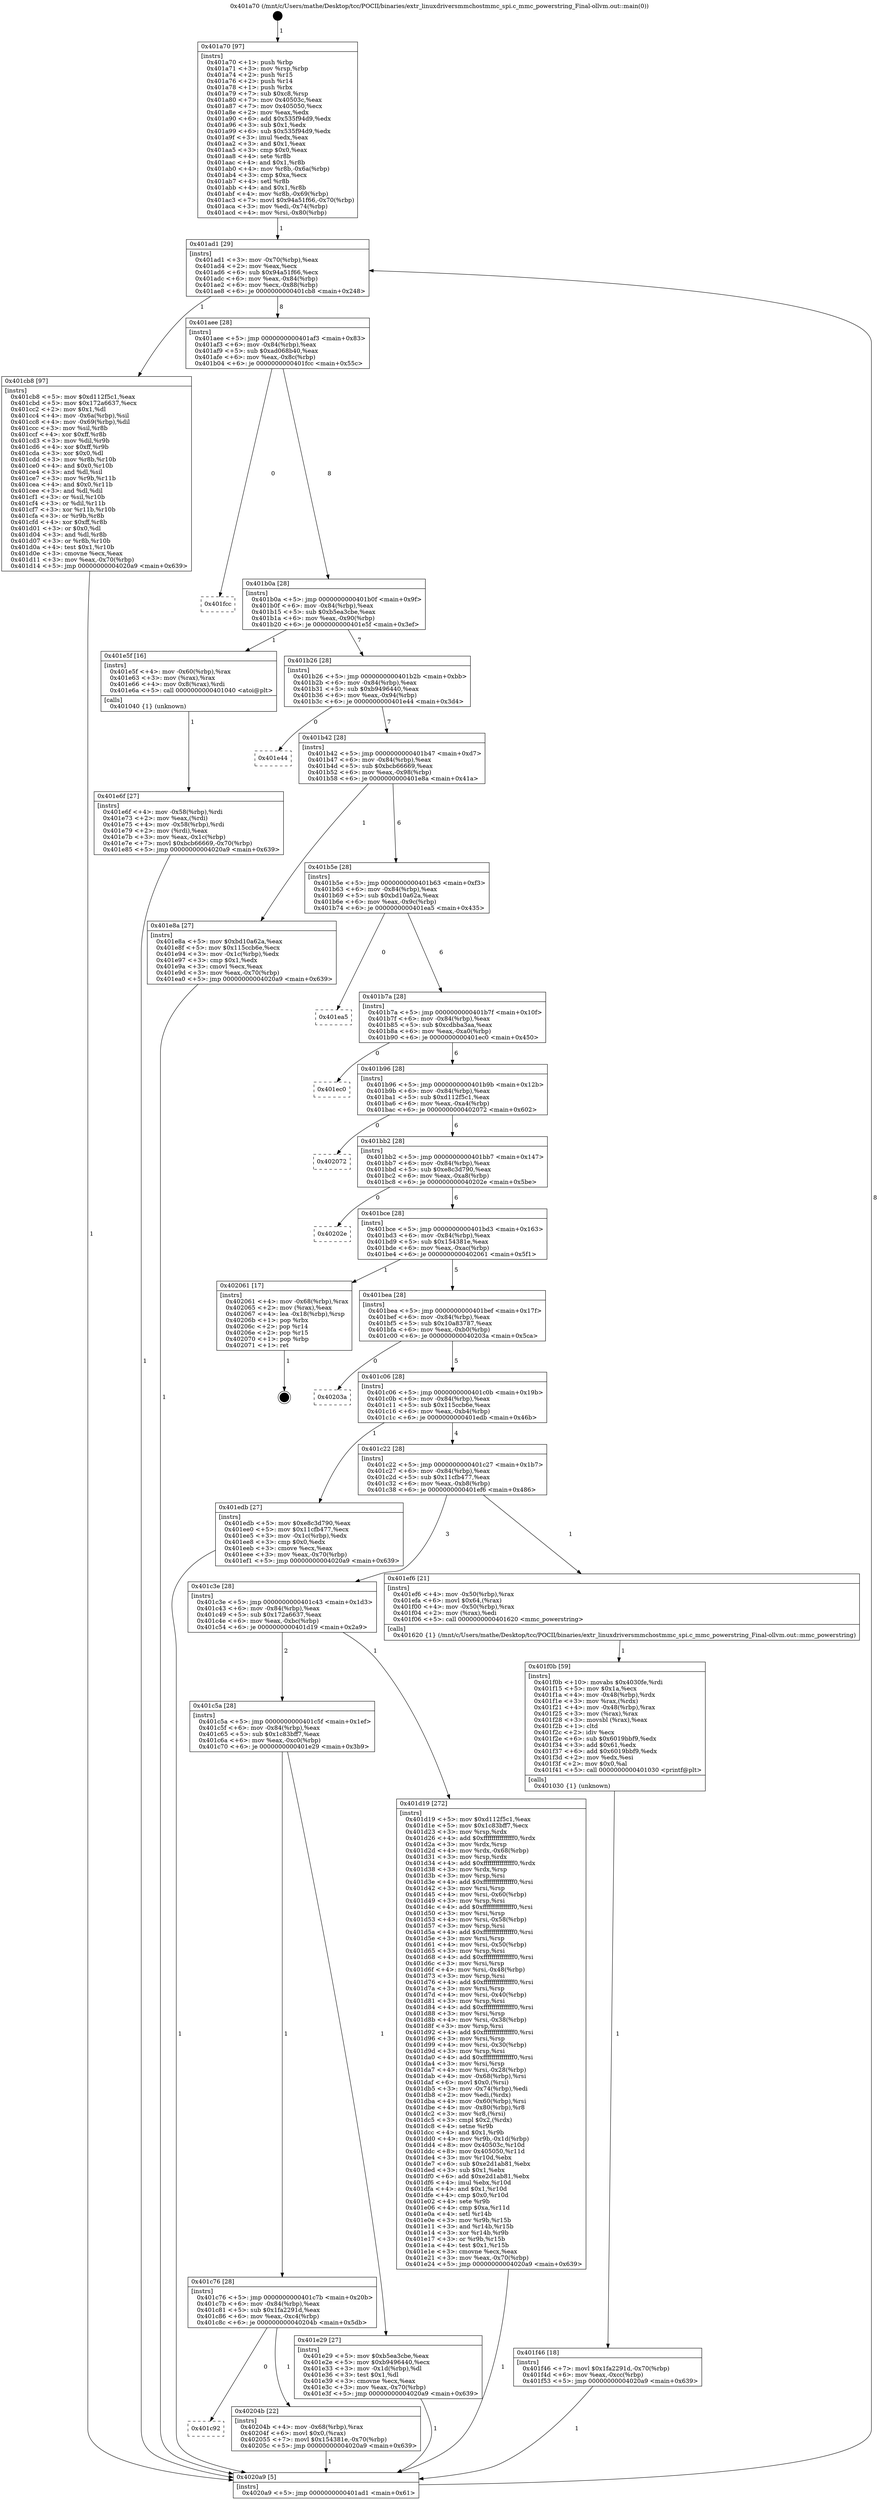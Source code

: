 digraph "0x401a70" {
  label = "0x401a70 (/mnt/c/Users/mathe/Desktop/tcc/POCII/binaries/extr_linuxdriversmmchostmmc_spi.c_mmc_powerstring_Final-ollvm.out::main(0))"
  labelloc = "t"
  node[shape=record]

  Entry [label="",width=0.3,height=0.3,shape=circle,fillcolor=black,style=filled]
  "0x401ad1" [label="{
     0x401ad1 [29]\l
     | [instrs]\l
     &nbsp;&nbsp;0x401ad1 \<+3\>: mov -0x70(%rbp),%eax\l
     &nbsp;&nbsp;0x401ad4 \<+2\>: mov %eax,%ecx\l
     &nbsp;&nbsp;0x401ad6 \<+6\>: sub $0x94a51f66,%ecx\l
     &nbsp;&nbsp;0x401adc \<+6\>: mov %eax,-0x84(%rbp)\l
     &nbsp;&nbsp;0x401ae2 \<+6\>: mov %ecx,-0x88(%rbp)\l
     &nbsp;&nbsp;0x401ae8 \<+6\>: je 0000000000401cb8 \<main+0x248\>\l
  }"]
  "0x401cb8" [label="{
     0x401cb8 [97]\l
     | [instrs]\l
     &nbsp;&nbsp;0x401cb8 \<+5\>: mov $0xd112f5c1,%eax\l
     &nbsp;&nbsp;0x401cbd \<+5\>: mov $0x172a6637,%ecx\l
     &nbsp;&nbsp;0x401cc2 \<+2\>: mov $0x1,%dl\l
     &nbsp;&nbsp;0x401cc4 \<+4\>: mov -0x6a(%rbp),%sil\l
     &nbsp;&nbsp;0x401cc8 \<+4\>: mov -0x69(%rbp),%dil\l
     &nbsp;&nbsp;0x401ccc \<+3\>: mov %sil,%r8b\l
     &nbsp;&nbsp;0x401ccf \<+4\>: xor $0xff,%r8b\l
     &nbsp;&nbsp;0x401cd3 \<+3\>: mov %dil,%r9b\l
     &nbsp;&nbsp;0x401cd6 \<+4\>: xor $0xff,%r9b\l
     &nbsp;&nbsp;0x401cda \<+3\>: xor $0x0,%dl\l
     &nbsp;&nbsp;0x401cdd \<+3\>: mov %r8b,%r10b\l
     &nbsp;&nbsp;0x401ce0 \<+4\>: and $0x0,%r10b\l
     &nbsp;&nbsp;0x401ce4 \<+3\>: and %dl,%sil\l
     &nbsp;&nbsp;0x401ce7 \<+3\>: mov %r9b,%r11b\l
     &nbsp;&nbsp;0x401cea \<+4\>: and $0x0,%r11b\l
     &nbsp;&nbsp;0x401cee \<+3\>: and %dl,%dil\l
     &nbsp;&nbsp;0x401cf1 \<+3\>: or %sil,%r10b\l
     &nbsp;&nbsp;0x401cf4 \<+3\>: or %dil,%r11b\l
     &nbsp;&nbsp;0x401cf7 \<+3\>: xor %r11b,%r10b\l
     &nbsp;&nbsp;0x401cfa \<+3\>: or %r9b,%r8b\l
     &nbsp;&nbsp;0x401cfd \<+4\>: xor $0xff,%r8b\l
     &nbsp;&nbsp;0x401d01 \<+3\>: or $0x0,%dl\l
     &nbsp;&nbsp;0x401d04 \<+3\>: and %dl,%r8b\l
     &nbsp;&nbsp;0x401d07 \<+3\>: or %r8b,%r10b\l
     &nbsp;&nbsp;0x401d0a \<+4\>: test $0x1,%r10b\l
     &nbsp;&nbsp;0x401d0e \<+3\>: cmovne %ecx,%eax\l
     &nbsp;&nbsp;0x401d11 \<+3\>: mov %eax,-0x70(%rbp)\l
     &nbsp;&nbsp;0x401d14 \<+5\>: jmp 00000000004020a9 \<main+0x639\>\l
  }"]
  "0x401aee" [label="{
     0x401aee [28]\l
     | [instrs]\l
     &nbsp;&nbsp;0x401aee \<+5\>: jmp 0000000000401af3 \<main+0x83\>\l
     &nbsp;&nbsp;0x401af3 \<+6\>: mov -0x84(%rbp),%eax\l
     &nbsp;&nbsp;0x401af9 \<+5\>: sub $0xad068b40,%eax\l
     &nbsp;&nbsp;0x401afe \<+6\>: mov %eax,-0x8c(%rbp)\l
     &nbsp;&nbsp;0x401b04 \<+6\>: je 0000000000401fcc \<main+0x55c\>\l
  }"]
  "0x4020a9" [label="{
     0x4020a9 [5]\l
     | [instrs]\l
     &nbsp;&nbsp;0x4020a9 \<+5\>: jmp 0000000000401ad1 \<main+0x61\>\l
  }"]
  "0x401a70" [label="{
     0x401a70 [97]\l
     | [instrs]\l
     &nbsp;&nbsp;0x401a70 \<+1\>: push %rbp\l
     &nbsp;&nbsp;0x401a71 \<+3\>: mov %rsp,%rbp\l
     &nbsp;&nbsp;0x401a74 \<+2\>: push %r15\l
     &nbsp;&nbsp;0x401a76 \<+2\>: push %r14\l
     &nbsp;&nbsp;0x401a78 \<+1\>: push %rbx\l
     &nbsp;&nbsp;0x401a79 \<+7\>: sub $0xc8,%rsp\l
     &nbsp;&nbsp;0x401a80 \<+7\>: mov 0x40503c,%eax\l
     &nbsp;&nbsp;0x401a87 \<+7\>: mov 0x405050,%ecx\l
     &nbsp;&nbsp;0x401a8e \<+2\>: mov %eax,%edx\l
     &nbsp;&nbsp;0x401a90 \<+6\>: add $0x535f94d9,%edx\l
     &nbsp;&nbsp;0x401a96 \<+3\>: sub $0x1,%edx\l
     &nbsp;&nbsp;0x401a99 \<+6\>: sub $0x535f94d9,%edx\l
     &nbsp;&nbsp;0x401a9f \<+3\>: imul %edx,%eax\l
     &nbsp;&nbsp;0x401aa2 \<+3\>: and $0x1,%eax\l
     &nbsp;&nbsp;0x401aa5 \<+3\>: cmp $0x0,%eax\l
     &nbsp;&nbsp;0x401aa8 \<+4\>: sete %r8b\l
     &nbsp;&nbsp;0x401aac \<+4\>: and $0x1,%r8b\l
     &nbsp;&nbsp;0x401ab0 \<+4\>: mov %r8b,-0x6a(%rbp)\l
     &nbsp;&nbsp;0x401ab4 \<+3\>: cmp $0xa,%ecx\l
     &nbsp;&nbsp;0x401ab7 \<+4\>: setl %r8b\l
     &nbsp;&nbsp;0x401abb \<+4\>: and $0x1,%r8b\l
     &nbsp;&nbsp;0x401abf \<+4\>: mov %r8b,-0x69(%rbp)\l
     &nbsp;&nbsp;0x401ac3 \<+7\>: movl $0x94a51f66,-0x70(%rbp)\l
     &nbsp;&nbsp;0x401aca \<+3\>: mov %edi,-0x74(%rbp)\l
     &nbsp;&nbsp;0x401acd \<+4\>: mov %rsi,-0x80(%rbp)\l
  }"]
  Exit [label="",width=0.3,height=0.3,shape=circle,fillcolor=black,style=filled,peripheries=2]
  "0x401fcc" [label="{
     0x401fcc\l
  }", style=dashed]
  "0x401b0a" [label="{
     0x401b0a [28]\l
     | [instrs]\l
     &nbsp;&nbsp;0x401b0a \<+5\>: jmp 0000000000401b0f \<main+0x9f\>\l
     &nbsp;&nbsp;0x401b0f \<+6\>: mov -0x84(%rbp),%eax\l
     &nbsp;&nbsp;0x401b15 \<+5\>: sub $0xb5ea3cbe,%eax\l
     &nbsp;&nbsp;0x401b1a \<+6\>: mov %eax,-0x90(%rbp)\l
     &nbsp;&nbsp;0x401b20 \<+6\>: je 0000000000401e5f \<main+0x3ef\>\l
  }"]
  "0x401c92" [label="{
     0x401c92\l
  }", style=dashed]
  "0x401e5f" [label="{
     0x401e5f [16]\l
     | [instrs]\l
     &nbsp;&nbsp;0x401e5f \<+4\>: mov -0x60(%rbp),%rax\l
     &nbsp;&nbsp;0x401e63 \<+3\>: mov (%rax),%rax\l
     &nbsp;&nbsp;0x401e66 \<+4\>: mov 0x8(%rax),%rdi\l
     &nbsp;&nbsp;0x401e6a \<+5\>: call 0000000000401040 \<atoi@plt\>\l
     | [calls]\l
     &nbsp;&nbsp;0x401040 \{1\} (unknown)\l
  }"]
  "0x401b26" [label="{
     0x401b26 [28]\l
     | [instrs]\l
     &nbsp;&nbsp;0x401b26 \<+5\>: jmp 0000000000401b2b \<main+0xbb\>\l
     &nbsp;&nbsp;0x401b2b \<+6\>: mov -0x84(%rbp),%eax\l
     &nbsp;&nbsp;0x401b31 \<+5\>: sub $0xb9496440,%eax\l
     &nbsp;&nbsp;0x401b36 \<+6\>: mov %eax,-0x94(%rbp)\l
     &nbsp;&nbsp;0x401b3c \<+6\>: je 0000000000401e44 \<main+0x3d4\>\l
  }"]
  "0x40204b" [label="{
     0x40204b [22]\l
     | [instrs]\l
     &nbsp;&nbsp;0x40204b \<+4\>: mov -0x68(%rbp),%rax\l
     &nbsp;&nbsp;0x40204f \<+6\>: movl $0x0,(%rax)\l
     &nbsp;&nbsp;0x402055 \<+7\>: movl $0x154381e,-0x70(%rbp)\l
     &nbsp;&nbsp;0x40205c \<+5\>: jmp 00000000004020a9 \<main+0x639\>\l
  }"]
  "0x401e44" [label="{
     0x401e44\l
  }", style=dashed]
  "0x401b42" [label="{
     0x401b42 [28]\l
     | [instrs]\l
     &nbsp;&nbsp;0x401b42 \<+5\>: jmp 0000000000401b47 \<main+0xd7\>\l
     &nbsp;&nbsp;0x401b47 \<+6\>: mov -0x84(%rbp),%eax\l
     &nbsp;&nbsp;0x401b4d \<+5\>: sub $0xbcb66669,%eax\l
     &nbsp;&nbsp;0x401b52 \<+6\>: mov %eax,-0x98(%rbp)\l
     &nbsp;&nbsp;0x401b58 \<+6\>: je 0000000000401e8a \<main+0x41a\>\l
  }"]
  "0x401f46" [label="{
     0x401f46 [18]\l
     | [instrs]\l
     &nbsp;&nbsp;0x401f46 \<+7\>: movl $0x1fa2291d,-0x70(%rbp)\l
     &nbsp;&nbsp;0x401f4d \<+6\>: mov %eax,-0xcc(%rbp)\l
     &nbsp;&nbsp;0x401f53 \<+5\>: jmp 00000000004020a9 \<main+0x639\>\l
  }"]
  "0x401e8a" [label="{
     0x401e8a [27]\l
     | [instrs]\l
     &nbsp;&nbsp;0x401e8a \<+5\>: mov $0xbd10a62a,%eax\l
     &nbsp;&nbsp;0x401e8f \<+5\>: mov $0x115ccb6e,%ecx\l
     &nbsp;&nbsp;0x401e94 \<+3\>: mov -0x1c(%rbp),%edx\l
     &nbsp;&nbsp;0x401e97 \<+3\>: cmp $0x1,%edx\l
     &nbsp;&nbsp;0x401e9a \<+3\>: cmovl %ecx,%eax\l
     &nbsp;&nbsp;0x401e9d \<+3\>: mov %eax,-0x70(%rbp)\l
     &nbsp;&nbsp;0x401ea0 \<+5\>: jmp 00000000004020a9 \<main+0x639\>\l
  }"]
  "0x401b5e" [label="{
     0x401b5e [28]\l
     | [instrs]\l
     &nbsp;&nbsp;0x401b5e \<+5\>: jmp 0000000000401b63 \<main+0xf3\>\l
     &nbsp;&nbsp;0x401b63 \<+6\>: mov -0x84(%rbp),%eax\l
     &nbsp;&nbsp;0x401b69 \<+5\>: sub $0xbd10a62a,%eax\l
     &nbsp;&nbsp;0x401b6e \<+6\>: mov %eax,-0x9c(%rbp)\l
     &nbsp;&nbsp;0x401b74 \<+6\>: je 0000000000401ea5 \<main+0x435\>\l
  }"]
  "0x401f0b" [label="{
     0x401f0b [59]\l
     | [instrs]\l
     &nbsp;&nbsp;0x401f0b \<+10\>: movabs $0x4030fe,%rdi\l
     &nbsp;&nbsp;0x401f15 \<+5\>: mov $0x1a,%ecx\l
     &nbsp;&nbsp;0x401f1a \<+4\>: mov -0x48(%rbp),%rdx\l
     &nbsp;&nbsp;0x401f1e \<+3\>: mov %rax,(%rdx)\l
     &nbsp;&nbsp;0x401f21 \<+4\>: mov -0x48(%rbp),%rax\l
     &nbsp;&nbsp;0x401f25 \<+3\>: mov (%rax),%rax\l
     &nbsp;&nbsp;0x401f28 \<+3\>: movsbl (%rax),%eax\l
     &nbsp;&nbsp;0x401f2b \<+1\>: cltd\l
     &nbsp;&nbsp;0x401f2c \<+2\>: idiv %ecx\l
     &nbsp;&nbsp;0x401f2e \<+6\>: sub $0x6019bbf9,%edx\l
     &nbsp;&nbsp;0x401f34 \<+3\>: add $0x61,%edx\l
     &nbsp;&nbsp;0x401f37 \<+6\>: add $0x6019bbf9,%edx\l
     &nbsp;&nbsp;0x401f3d \<+2\>: mov %edx,%esi\l
     &nbsp;&nbsp;0x401f3f \<+2\>: mov $0x0,%al\l
     &nbsp;&nbsp;0x401f41 \<+5\>: call 0000000000401030 \<printf@plt\>\l
     | [calls]\l
     &nbsp;&nbsp;0x401030 \{1\} (unknown)\l
  }"]
  "0x401ea5" [label="{
     0x401ea5\l
  }", style=dashed]
  "0x401b7a" [label="{
     0x401b7a [28]\l
     | [instrs]\l
     &nbsp;&nbsp;0x401b7a \<+5\>: jmp 0000000000401b7f \<main+0x10f\>\l
     &nbsp;&nbsp;0x401b7f \<+6\>: mov -0x84(%rbp),%eax\l
     &nbsp;&nbsp;0x401b85 \<+5\>: sub $0xcdbba3aa,%eax\l
     &nbsp;&nbsp;0x401b8a \<+6\>: mov %eax,-0xa0(%rbp)\l
     &nbsp;&nbsp;0x401b90 \<+6\>: je 0000000000401ec0 \<main+0x450\>\l
  }"]
  "0x401e6f" [label="{
     0x401e6f [27]\l
     | [instrs]\l
     &nbsp;&nbsp;0x401e6f \<+4\>: mov -0x58(%rbp),%rdi\l
     &nbsp;&nbsp;0x401e73 \<+2\>: mov %eax,(%rdi)\l
     &nbsp;&nbsp;0x401e75 \<+4\>: mov -0x58(%rbp),%rdi\l
     &nbsp;&nbsp;0x401e79 \<+2\>: mov (%rdi),%eax\l
     &nbsp;&nbsp;0x401e7b \<+3\>: mov %eax,-0x1c(%rbp)\l
     &nbsp;&nbsp;0x401e7e \<+7\>: movl $0xbcb66669,-0x70(%rbp)\l
     &nbsp;&nbsp;0x401e85 \<+5\>: jmp 00000000004020a9 \<main+0x639\>\l
  }"]
  "0x401ec0" [label="{
     0x401ec0\l
  }", style=dashed]
  "0x401b96" [label="{
     0x401b96 [28]\l
     | [instrs]\l
     &nbsp;&nbsp;0x401b96 \<+5\>: jmp 0000000000401b9b \<main+0x12b\>\l
     &nbsp;&nbsp;0x401b9b \<+6\>: mov -0x84(%rbp),%eax\l
     &nbsp;&nbsp;0x401ba1 \<+5\>: sub $0xd112f5c1,%eax\l
     &nbsp;&nbsp;0x401ba6 \<+6\>: mov %eax,-0xa4(%rbp)\l
     &nbsp;&nbsp;0x401bac \<+6\>: je 0000000000402072 \<main+0x602\>\l
  }"]
  "0x401c76" [label="{
     0x401c76 [28]\l
     | [instrs]\l
     &nbsp;&nbsp;0x401c76 \<+5\>: jmp 0000000000401c7b \<main+0x20b\>\l
     &nbsp;&nbsp;0x401c7b \<+6\>: mov -0x84(%rbp),%eax\l
     &nbsp;&nbsp;0x401c81 \<+5\>: sub $0x1fa2291d,%eax\l
     &nbsp;&nbsp;0x401c86 \<+6\>: mov %eax,-0xc4(%rbp)\l
     &nbsp;&nbsp;0x401c8c \<+6\>: je 000000000040204b \<main+0x5db\>\l
  }"]
  "0x402072" [label="{
     0x402072\l
  }", style=dashed]
  "0x401bb2" [label="{
     0x401bb2 [28]\l
     | [instrs]\l
     &nbsp;&nbsp;0x401bb2 \<+5\>: jmp 0000000000401bb7 \<main+0x147\>\l
     &nbsp;&nbsp;0x401bb7 \<+6\>: mov -0x84(%rbp),%eax\l
     &nbsp;&nbsp;0x401bbd \<+5\>: sub $0xe8c3d790,%eax\l
     &nbsp;&nbsp;0x401bc2 \<+6\>: mov %eax,-0xa8(%rbp)\l
     &nbsp;&nbsp;0x401bc8 \<+6\>: je 000000000040202e \<main+0x5be\>\l
  }"]
  "0x401e29" [label="{
     0x401e29 [27]\l
     | [instrs]\l
     &nbsp;&nbsp;0x401e29 \<+5\>: mov $0xb5ea3cbe,%eax\l
     &nbsp;&nbsp;0x401e2e \<+5\>: mov $0xb9496440,%ecx\l
     &nbsp;&nbsp;0x401e33 \<+3\>: mov -0x1d(%rbp),%dl\l
     &nbsp;&nbsp;0x401e36 \<+3\>: test $0x1,%dl\l
     &nbsp;&nbsp;0x401e39 \<+3\>: cmovne %ecx,%eax\l
     &nbsp;&nbsp;0x401e3c \<+3\>: mov %eax,-0x70(%rbp)\l
     &nbsp;&nbsp;0x401e3f \<+5\>: jmp 00000000004020a9 \<main+0x639\>\l
  }"]
  "0x40202e" [label="{
     0x40202e\l
  }", style=dashed]
  "0x401bce" [label="{
     0x401bce [28]\l
     | [instrs]\l
     &nbsp;&nbsp;0x401bce \<+5\>: jmp 0000000000401bd3 \<main+0x163\>\l
     &nbsp;&nbsp;0x401bd3 \<+6\>: mov -0x84(%rbp),%eax\l
     &nbsp;&nbsp;0x401bd9 \<+5\>: sub $0x154381e,%eax\l
     &nbsp;&nbsp;0x401bde \<+6\>: mov %eax,-0xac(%rbp)\l
     &nbsp;&nbsp;0x401be4 \<+6\>: je 0000000000402061 \<main+0x5f1\>\l
  }"]
  "0x401c5a" [label="{
     0x401c5a [28]\l
     | [instrs]\l
     &nbsp;&nbsp;0x401c5a \<+5\>: jmp 0000000000401c5f \<main+0x1ef\>\l
     &nbsp;&nbsp;0x401c5f \<+6\>: mov -0x84(%rbp),%eax\l
     &nbsp;&nbsp;0x401c65 \<+5\>: sub $0x1c83bff7,%eax\l
     &nbsp;&nbsp;0x401c6a \<+6\>: mov %eax,-0xc0(%rbp)\l
     &nbsp;&nbsp;0x401c70 \<+6\>: je 0000000000401e29 \<main+0x3b9\>\l
  }"]
  "0x402061" [label="{
     0x402061 [17]\l
     | [instrs]\l
     &nbsp;&nbsp;0x402061 \<+4\>: mov -0x68(%rbp),%rax\l
     &nbsp;&nbsp;0x402065 \<+2\>: mov (%rax),%eax\l
     &nbsp;&nbsp;0x402067 \<+4\>: lea -0x18(%rbp),%rsp\l
     &nbsp;&nbsp;0x40206b \<+1\>: pop %rbx\l
     &nbsp;&nbsp;0x40206c \<+2\>: pop %r14\l
     &nbsp;&nbsp;0x40206e \<+2\>: pop %r15\l
     &nbsp;&nbsp;0x402070 \<+1\>: pop %rbp\l
     &nbsp;&nbsp;0x402071 \<+1\>: ret\l
  }"]
  "0x401bea" [label="{
     0x401bea [28]\l
     | [instrs]\l
     &nbsp;&nbsp;0x401bea \<+5\>: jmp 0000000000401bef \<main+0x17f\>\l
     &nbsp;&nbsp;0x401bef \<+6\>: mov -0x84(%rbp),%eax\l
     &nbsp;&nbsp;0x401bf5 \<+5\>: sub $0x10a83787,%eax\l
     &nbsp;&nbsp;0x401bfa \<+6\>: mov %eax,-0xb0(%rbp)\l
     &nbsp;&nbsp;0x401c00 \<+6\>: je 000000000040203a \<main+0x5ca\>\l
  }"]
  "0x401d19" [label="{
     0x401d19 [272]\l
     | [instrs]\l
     &nbsp;&nbsp;0x401d19 \<+5\>: mov $0xd112f5c1,%eax\l
     &nbsp;&nbsp;0x401d1e \<+5\>: mov $0x1c83bff7,%ecx\l
     &nbsp;&nbsp;0x401d23 \<+3\>: mov %rsp,%rdx\l
     &nbsp;&nbsp;0x401d26 \<+4\>: add $0xfffffffffffffff0,%rdx\l
     &nbsp;&nbsp;0x401d2a \<+3\>: mov %rdx,%rsp\l
     &nbsp;&nbsp;0x401d2d \<+4\>: mov %rdx,-0x68(%rbp)\l
     &nbsp;&nbsp;0x401d31 \<+3\>: mov %rsp,%rdx\l
     &nbsp;&nbsp;0x401d34 \<+4\>: add $0xfffffffffffffff0,%rdx\l
     &nbsp;&nbsp;0x401d38 \<+3\>: mov %rdx,%rsp\l
     &nbsp;&nbsp;0x401d3b \<+3\>: mov %rsp,%rsi\l
     &nbsp;&nbsp;0x401d3e \<+4\>: add $0xfffffffffffffff0,%rsi\l
     &nbsp;&nbsp;0x401d42 \<+3\>: mov %rsi,%rsp\l
     &nbsp;&nbsp;0x401d45 \<+4\>: mov %rsi,-0x60(%rbp)\l
     &nbsp;&nbsp;0x401d49 \<+3\>: mov %rsp,%rsi\l
     &nbsp;&nbsp;0x401d4c \<+4\>: add $0xfffffffffffffff0,%rsi\l
     &nbsp;&nbsp;0x401d50 \<+3\>: mov %rsi,%rsp\l
     &nbsp;&nbsp;0x401d53 \<+4\>: mov %rsi,-0x58(%rbp)\l
     &nbsp;&nbsp;0x401d57 \<+3\>: mov %rsp,%rsi\l
     &nbsp;&nbsp;0x401d5a \<+4\>: add $0xfffffffffffffff0,%rsi\l
     &nbsp;&nbsp;0x401d5e \<+3\>: mov %rsi,%rsp\l
     &nbsp;&nbsp;0x401d61 \<+4\>: mov %rsi,-0x50(%rbp)\l
     &nbsp;&nbsp;0x401d65 \<+3\>: mov %rsp,%rsi\l
     &nbsp;&nbsp;0x401d68 \<+4\>: add $0xfffffffffffffff0,%rsi\l
     &nbsp;&nbsp;0x401d6c \<+3\>: mov %rsi,%rsp\l
     &nbsp;&nbsp;0x401d6f \<+4\>: mov %rsi,-0x48(%rbp)\l
     &nbsp;&nbsp;0x401d73 \<+3\>: mov %rsp,%rsi\l
     &nbsp;&nbsp;0x401d76 \<+4\>: add $0xfffffffffffffff0,%rsi\l
     &nbsp;&nbsp;0x401d7a \<+3\>: mov %rsi,%rsp\l
     &nbsp;&nbsp;0x401d7d \<+4\>: mov %rsi,-0x40(%rbp)\l
     &nbsp;&nbsp;0x401d81 \<+3\>: mov %rsp,%rsi\l
     &nbsp;&nbsp;0x401d84 \<+4\>: add $0xfffffffffffffff0,%rsi\l
     &nbsp;&nbsp;0x401d88 \<+3\>: mov %rsi,%rsp\l
     &nbsp;&nbsp;0x401d8b \<+4\>: mov %rsi,-0x38(%rbp)\l
     &nbsp;&nbsp;0x401d8f \<+3\>: mov %rsp,%rsi\l
     &nbsp;&nbsp;0x401d92 \<+4\>: add $0xfffffffffffffff0,%rsi\l
     &nbsp;&nbsp;0x401d96 \<+3\>: mov %rsi,%rsp\l
     &nbsp;&nbsp;0x401d99 \<+4\>: mov %rsi,-0x30(%rbp)\l
     &nbsp;&nbsp;0x401d9d \<+3\>: mov %rsp,%rsi\l
     &nbsp;&nbsp;0x401da0 \<+4\>: add $0xfffffffffffffff0,%rsi\l
     &nbsp;&nbsp;0x401da4 \<+3\>: mov %rsi,%rsp\l
     &nbsp;&nbsp;0x401da7 \<+4\>: mov %rsi,-0x28(%rbp)\l
     &nbsp;&nbsp;0x401dab \<+4\>: mov -0x68(%rbp),%rsi\l
     &nbsp;&nbsp;0x401daf \<+6\>: movl $0x0,(%rsi)\l
     &nbsp;&nbsp;0x401db5 \<+3\>: mov -0x74(%rbp),%edi\l
     &nbsp;&nbsp;0x401db8 \<+2\>: mov %edi,(%rdx)\l
     &nbsp;&nbsp;0x401dba \<+4\>: mov -0x60(%rbp),%rsi\l
     &nbsp;&nbsp;0x401dbe \<+4\>: mov -0x80(%rbp),%r8\l
     &nbsp;&nbsp;0x401dc2 \<+3\>: mov %r8,(%rsi)\l
     &nbsp;&nbsp;0x401dc5 \<+3\>: cmpl $0x2,(%rdx)\l
     &nbsp;&nbsp;0x401dc8 \<+4\>: setne %r9b\l
     &nbsp;&nbsp;0x401dcc \<+4\>: and $0x1,%r9b\l
     &nbsp;&nbsp;0x401dd0 \<+4\>: mov %r9b,-0x1d(%rbp)\l
     &nbsp;&nbsp;0x401dd4 \<+8\>: mov 0x40503c,%r10d\l
     &nbsp;&nbsp;0x401ddc \<+8\>: mov 0x405050,%r11d\l
     &nbsp;&nbsp;0x401de4 \<+3\>: mov %r10d,%ebx\l
     &nbsp;&nbsp;0x401de7 \<+6\>: sub $0xe2d1ab81,%ebx\l
     &nbsp;&nbsp;0x401ded \<+3\>: sub $0x1,%ebx\l
     &nbsp;&nbsp;0x401df0 \<+6\>: add $0xe2d1ab81,%ebx\l
     &nbsp;&nbsp;0x401df6 \<+4\>: imul %ebx,%r10d\l
     &nbsp;&nbsp;0x401dfa \<+4\>: and $0x1,%r10d\l
     &nbsp;&nbsp;0x401dfe \<+4\>: cmp $0x0,%r10d\l
     &nbsp;&nbsp;0x401e02 \<+4\>: sete %r9b\l
     &nbsp;&nbsp;0x401e06 \<+4\>: cmp $0xa,%r11d\l
     &nbsp;&nbsp;0x401e0a \<+4\>: setl %r14b\l
     &nbsp;&nbsp;0x401e0e \<+3\>: mov %r9b,%r15b\l
     &nbsp;&nbsp;0x401e11 \<+3\>: and %r14b,%r15b\l
     &nbsp;&nbsp;0x401e14 \<+3\>: xor %r14b,%r9b\l
     &nbsp;&nbsp;0x401e17 \<+3\>: or %r9b,%r15b\l
     &nbsp;&nbsp;0x401e1a \<+4\>: test $0x1,%r15b\l
     &nbsp;&nbsp;0x401e1e \<+3\>: cmovne %ecx,%eax\l
     &nbsp;&nbsp;0x401e21 \<+3\>: mov %eax,-0x70(%rbp)\l
     &nbsp;&nbsp;0x401e24 \<+5\>: jmp 00000000004020a9 \<main+0x639\>\l
  }"]
  "0x40203a" [label="{
     0x40203a\l
  }", style=dashed]
  "0x401c06" [label="{
     0x401c06 [28]\l
     | [instrs]\l
     &nbsp;&nbsp;0x401c06 \<+5\>: jmp 0000000000401c0b \<main+0x19b\>\l
     &nbsp;&nbsp;0x401c0b \<+6\>: mov -0x84(%rbp),%eax\l
     &nbsp;&nbsp;0x401c11 \<+5\>: sub $0x115ccb6e,%eax\l
     &nbsp;&nbsp;0x401c16 \<+6\>: mov %eax,-0xb4(%rbp)\l
     &nbsp;&nbsp;0x401c1c \<+6\>: je 0000000000401edb \<main+0x46b\>\l
  }"]
  "0x401c3e" [label="{
     0x401c3e [28]\l
     | [instrs]\l
     &nbsp;&nbsp;0x401c3e \<+5\>: jmp 0000000000401c43 \<main+0x1d3\>\l
     &nbsp;&nbsp;0x401c43 \<+6\>: mov -0x84(%rbp),%eax\l
     &nbsp;&nbsp;0x401c49 \<+5\>: sub $0x172a6637,%eax\l
     &nbsp;&nbsp;0x401c4e \<+6\>: mov %eax,-0xbc(%rbp)\l
     &nbsp;&nbsp;0x401c54 \<+6\>: je 0000000000401d19 \<main+0x2a9\>\l
  }"]
  "0x401edb" [label="{
     0x401edb [27]\l
     | [instrs]\l
     &nbsp;&nbsp;0x401edb \<+5\>: mov $0xe8c3d790,%eax\l
     &nbsp;&nbsp;0x401ee0 \<+5\>: mov $0x11cfb477,%ecx\l
     &nbsp;&nbsp;0x401ee5 \<+3\>: mov -0x1c(%rbp),%edx\l
     &nbsp;&nbsp;0x401ee8 \<+3\>: cmp $0x0,%edx\l
     &nbsp;&nbsp;0x401eeb \<+3\>: cmove %ecx,%eax\l
     &nbsp;&nbsp;0x401eee \<+3\>: mov %eax,-0x70(%rbp)\l
     &nbsp;&nbsp;0x401ef1 \<+5\>: jmp 00000000004020a9 \<main+0x639\>\l
  }"]
  "0x401c22" [label="{
     0x401c22 [28]\l
     | [instrs]\l
     &nbsp;&nbsp;0x401c22 \<+5\>: jmp 0000000000401c27 \<main+0x1b7\>\l
     &nbsp;&nbsp;0x401c27 \<+6\>: mov -0x84(%rbp),%eax\l
     &nbsp;&nbsp;0x401c2d \<+5\>: sub $0x11cfb477,%eax\l
     &nbsp;&nbsp;0x401c32 \<+6\>: mov %eax,-0xb8(%rbp)\l
     &nbsp;&nbsp;0x401c38 \<+6\>: je 0000000000401ef6 \<main+0x486\>\l
  }"]
  "0x401ef6" [label="{
     0x401ef6 [21]\l
     | [instrs]\l
     &nbsp;&nbsp;0x401ef6 \<+4\>: mov -0x50(%rbp),%rax\l
     &nbsp;&nbsp;0x401efa \<+6\>: movl $0x64,(%rax)\l
     &nbsp;&nbsp;0x401f00 \<+4\>: mov -0x50(%rbp),%rax\l
     &nbsp;&nbsp;0x401f04 \<+2\>: mov (%rax),%edi\l
     &nbsp;&nbsp;0x401f06 \<+5\>: call 0000000000401620 \<mmc_powerstring\>\l
     | [calls]\l
     &nbsp;&nbsp;0x401620 \{1\} (/mnt/c/Users/mathe/Desktop/tcc/POCII/binaries/extr_linuxdriversmmchostmmc_spi.c_mmc_powerstring_Final-ollvm.out::mmc_powerstring)\l
  }"]
  Entry -> "0x401a70" [label=" 1"]
  "0x401ad1" -> "0x401cb8" [label=" 1"]
  "0x401ad1" -> "0x401aee" [label=" 8"]
  "0x401cb8" -> "0x4020a9" [label=" 1"]
  "0x401a70" -> "0x401ad1" [label=" 1"]
  "0x4020a9" -> "0x401ad1" [label=" 8"]
  "0x402061" -> Exit [label=" 1"]
  "0x401aee" -> "0x401fcc" [label=" 0"]
  "0x401aee" -> "0x401b0a" [label=" 8"]
  "0x40204b" -> "0x4020a9" [label=" 1"]
  "0x401b0a" -> "0x401e5f" [label=" 1"]
  "0x401b0a" -> "0x401b26" [label=" 7"]
  "0x401c76" -> "0x401c92" [label=" 0"]
  "0x401b26" -> "0x401e44" [label=" 0"]
  "0x401b26" -> "0x401b42" [label=" 7"]
  "0x401c76" -> "0x40204b" [label=" 1"]
  "0x401b42" -> "0x401e8a" [label=" 1"]
  "0x401b42" -> "0x401b5e" [label=" 6"]
  "0x401f46" -> "0x4020a9" [label=" 1"]
  "0x401b5e" -> "0x401ea5" [label=" 0"]
  "0x401b5e" -> "0x401b7a" [label=" 6"]
  "0x401f0b" -> "0x401f46" [label=" 1"]
  "0x401b7a" -> "0x401ec0" [label=" 0"]
  "0x401b7a" -> "0x401b96" [label=" 6"]
  "0x401ef6" -> "0x401f0b" [label=" 1"]
  "0x401b96" -> "0x402072" [label=" 0"]
  "0x401b96" -> "0x401bb2" [label=" 6"]
  "0x401edb" -> "0x4020a9" [label=" 1"]
  "0x401bb2" -> "0x40202e" [label=" 0"]
  "0x401bb2" -> "0x401bce" [label=" 6"]
  "0x401e8a" -> "0x4020a9" [label=" 1"]
  "0x401bce" -> "0x402061" [label=" 1"]
  "0x401bce" -> "0x401bea" [label=" 5"]
  "0x401e29" -> "0x4020a9" [label=" 1"]
  "0x401bea" -> "0x40203a" [label=" 0"]
  "0x401bea" -> "0x401c06" [label=" 5"]
  "0x401c5a" -> "0x401c76" [label=" 1"]
  "0x401c06" -> "0x401edb" [label=" 1"]
  "0x401c06" -> "0x401c22" [label=" 4"]
  "0x401e6f" -> "0x4020a9" [label=" 1"]
  "0x401c22" -> "0x401ef6" [label=" 1"]
  "0x401c22" -> "0x401c3e" [label=" 3"]
  "0x401c5a" -> "0x401e29" [label=" 1"]
  "0x401c3e" -> "0x401d19" [label=" 1"]
  "0x401c3e" -> "0x401c5a" [label=" 2"]
  "0x401e5f" -> "0x401e6f" [label=" 1"]
  "0x401d19" -> "0x4020a9" [label=" 1"]
}
